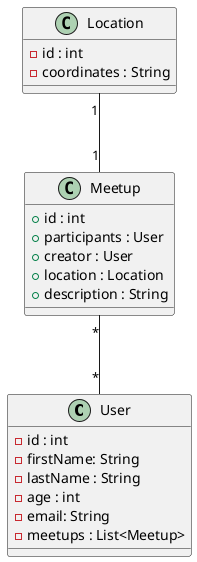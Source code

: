 @startuml CLD

class User {
    - id : int
    - firstName: String
    - lastName : String
    - age : int
    - email: String
    - meetups : List<Meetup>
}
class Meetup {
    + id : int
    + participants : User
    + creator : User
    + location : Location
    + description : String
}

class Location {
    - id : int
    - coordinates : String
}


Meetup "*"--"*" User : ""
Location "1"--"1" Meetup : ""

@enduml